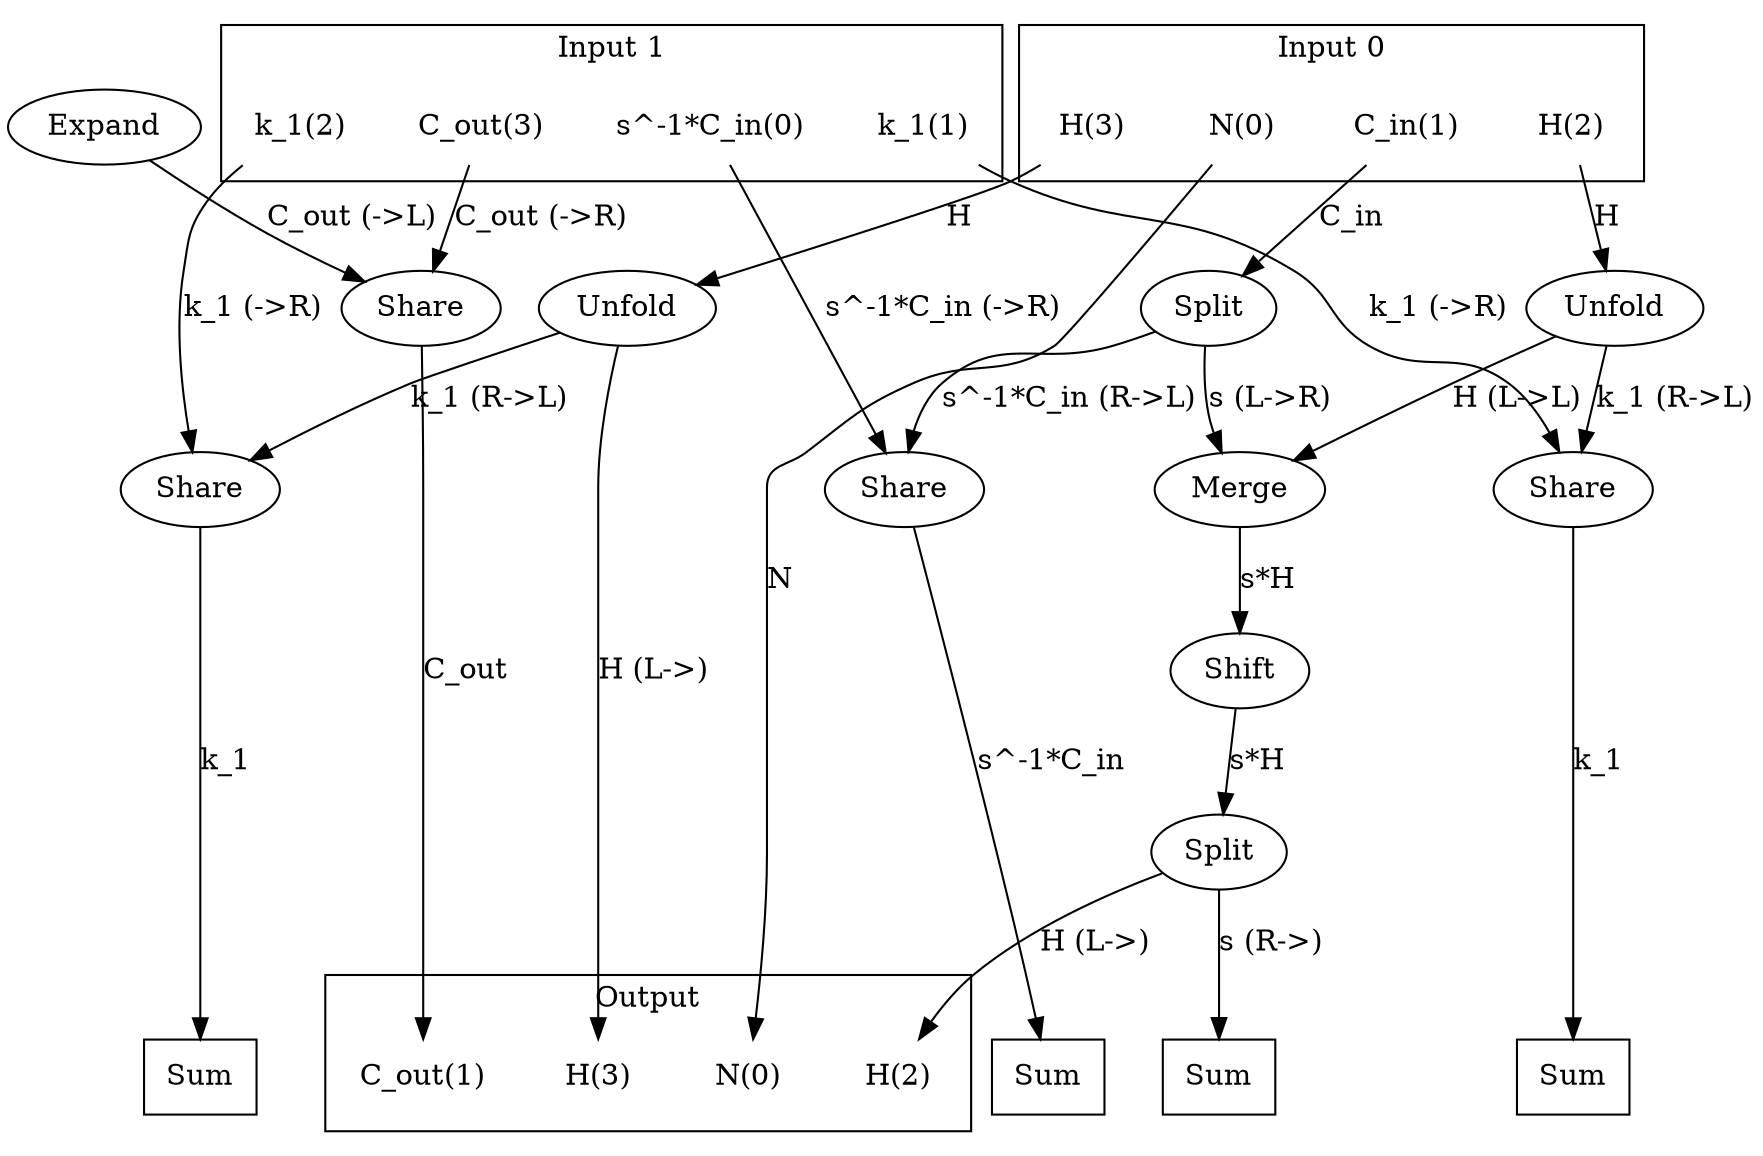 digraph kernel_generated {
newrank = true;
op_0x7f3398003bf0 [label="Split"];
op_0x7f33bc5440f0 [label="Split"];
op_0x7f344466d640 [label="Unfold"];
op_0x7f3510005840 [label="Share"];
op_0x7f357400a7c0 [label="Unfold"];
op_0x7f3614025bf0 [label="Merge"];
op_0x7f3628004ad0 [label="Share"];
op_0x7f3628004d50 [label="Share"];
op_0x7f3668004000 [label="Share"];
op_0x7f36680046b8 [label="Expand"];
op_0x7f36680059d0 [label="Shift"];
reduce_0x7f2ec4002de8 [label="Sum", shape=box];
reduce_0x7f2ec4001998 [label="Sum", shape=box];
reduce_0x7f2ec40019b0 [label="Sum", shape=box];
reduce_0x7f2ec4005740 [label="Sum", shape=box];
subgraph cluster_out {
label = "Output";
out_0 [label="N(0)", shape=none];
out_1 [label="C_out(1)", shape=none];
out_2 [label="H(2)", shape=none];
out_3 [label="H(3)", shape=none];
}
{ rank = same;
reduce_0x7f2ec4002de8;
reduce_0x7f2ec4001998;
reduce_0x7f2ec40019b0;
reduce_0x7f2ec4005740;
out_0;
out_1;
out_2;
out_3;
}
subgraph cluster_in_0 {
label = "Input 0";
in_0_0 [label="N(0)", shape=none];
in_0_1 [label="C_in(1)", shape=none];
in_0_2 [label="H(2)", shape=none];
in_0_3 [label="H(3)", shape=none];
}
subgraph cluster_in_1 {
label = "Input 1";
in_1_0 [label="s^-1*C_in(0)", shape=none];
in_1_1 [label="k_1(1)", shape=none];
in_1_2 [label="k_1(2)", shape=none];
in_1_3 [label="C_out(3)", shape=none];
}
{ rank = same;
in_0_0;
in_0_1;
in_0_2;
in_0_3;
in_1_0;
in_1_1;
in_1_2;
in_1_3;
}
in_0_0 -> out_0 [label="N"];
in_0_1 -> op_0x7f33bc5440f0 [label="C_in"];
in_0_2 -> op_0x7f344466d640 [label="H"];
in_0_3 -> op_0x7f357400a7c0 [label="H"];
in_1_0 -> op_0x7f3628004ad0 [label="s^-1*C_in (->R)"];
in_1_1 -> op_0x7f3510005840 [label="k_1 (->R)"];
in_1_2 -> op_0x7f3628004d50 [label="k_1 (->R)"];
in_1_3 -> op_0x7f3668004000 [label="C_out (->R)"];
op_0x7f3668004000 -> out_1 [label="C_out"];
op_0x7f3398003bf0 -> out_2 [label="H (L->)"];
op_0x7f357400a7c0 -> out_3 [label="H (L->)"];
op_0x7f3628004d50 -> reduce_0x7f2ec4001998 [label="k_1"];
op_0x7f3510005840 -> reduce_0x7f2ec40019b0 [label="k_1"];
op_0x7f3398003bf0 -> reduce_0x7f2ec4002de8 [label="s (R->)"];
op_0x7f3628004ad0 -> reduce_0x7f2ec4005740 [label="s^-1*C_in"];
op_0x7f36680059d0 -> op_0x7f3398003bf0 [label="s*H"];
op_0x7f344466d640 -> op_0x7f3510005840 [label="k_1 (R->L)"];
op_0x7f344466d640 -> op_0x7f3614025bf0 [label="H (L->L)"];
op_0x7f33bc5440f0 -> op_0x7f3614025bf0 [label="s (L->R)"];
op_0x7f33bc5440f0 -> op_0x7f3628004ad0 [label="s^-1*C_in (R->L)"];
op_0x7f357400a7c0 -> op_0x7f3628004d50 [label="k_1 (R->L)"];
op_0x7f36680046b8 -> op_0x7f3668004000 [label="C_out (->L)"];
op_0x7f3614025bf0 -> op_0x7f36680059d0 [label="s*H"];
}
